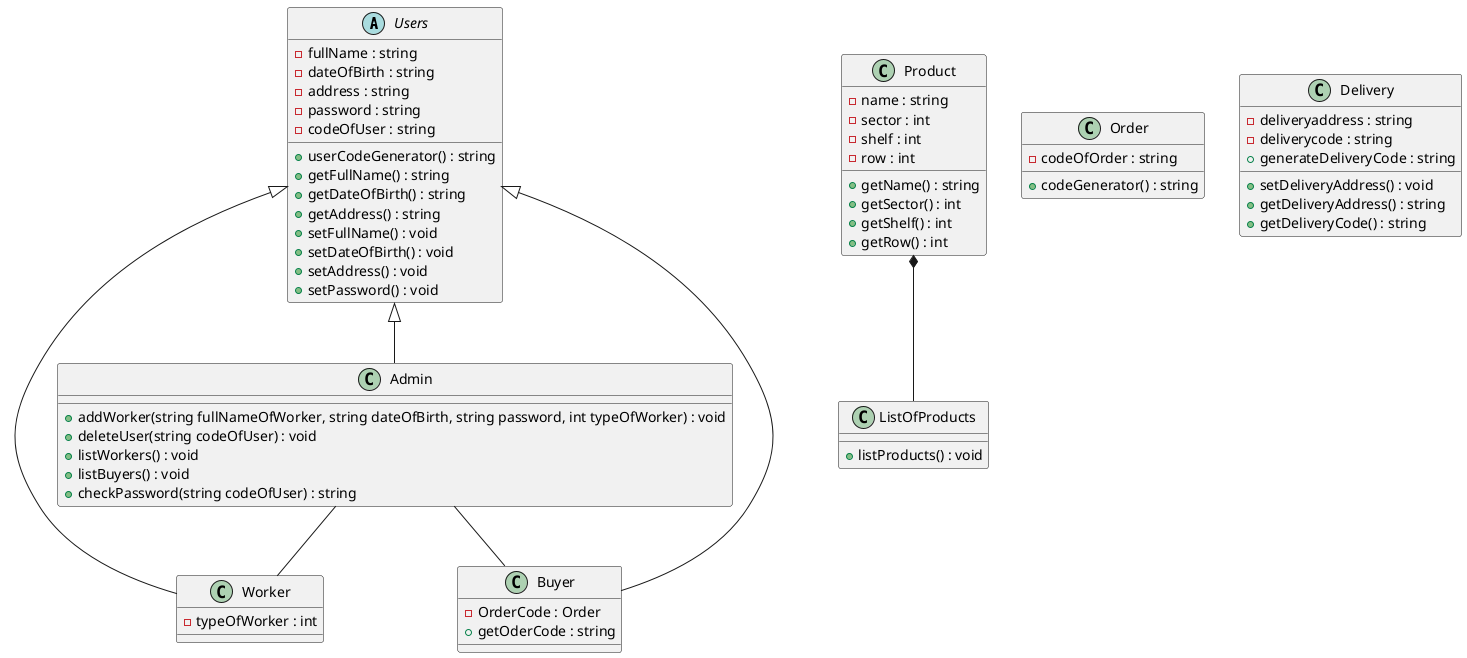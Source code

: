 @startuml classmeghatarozas

'Classok a programon belül

abstract class Users {
    -fullName : string
    -dateOfBirth : string
    -address : string
    -password : string
    -codeOfUser : string
    '4 karakterből álló generátor
    +userCodeGenerator() : string
    +getFullName() : string
    +getDateOfBirth() : string
    +getAddress() : string
    +setFullName() : void
    +setDateOfBirth() : void
    +setAddress() : void
    +setPassword() : void

}

class Admin {
    +addWorker(string fullNameOfWorker, string dateOfBirth, string password, int typeOfWorker) : void
    +deleteUser(string codeOfUser) : void
    +listWorkers() : void
    +listBuyers() : void
    +checkPassword(string codeOfUser) : string
}

class Worker {
    -typeOfWorker : int
}

class Buyer {
    -OrderCode : Order
    +getOderCode : string

   
}  

class Product {
    -name : string
    -sector : int
    -shelf : int
    -row : int
    +getName() : string
    +getSector() : int
    +getShelf() : int
    +getRow() : int 
}

class Order {
    'legenerált random kód
    -codeOfOrder : string
    '8 karakterből álló random kód
    +codeGenerator() : string

}

class ListOfProducts {
    +listProducts() : void
}

' class ListOfWorkers {
'     #listOfWorkers[] : Worker
'     +listWorkers() : void
' }

class Delivery {
    - deliveryaddress : string
    - deliverycode : string
    +setDeliveryAddress() : void
    +generateDeliveryCode : string
    +getDeliveryAddress() : string
    +getDeliveryCode() : string

}

' Kapcsolodasok a classok kozott

Users <|-- Admin
Users <|-- Worker
Users <|-- Buyer

Admin -- Worker
Admin -- Buyer

Product *-- ListOfProducts

@enduml
